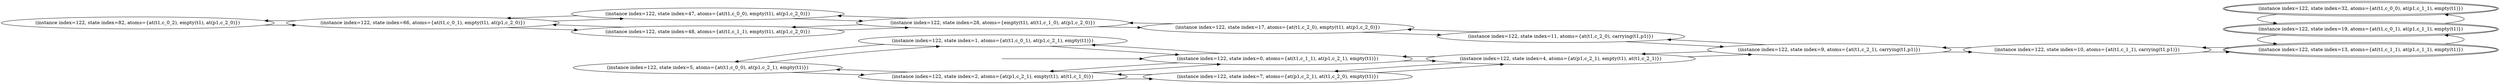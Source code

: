 digraph {
rankdir="LR"
s82[label="(instance index=122, state index=82, atoms={at(t1,c_0_2), empty(t1), at(p1,c_2_0)})"]
s66[label="(instance index=122, state index=66, atoms={at(t1,c_0_1), empty(t1), at(p1,c_2_0)})"]
s47[label="(instance index=122, state index=47, atoms={at(t1,c_0_0), empty(t1), at(p1,c_2_0)})"]
s5[label="(instance index=122, state index=5, atoms={at(t1,c_0_0), at(p1,c_2_1), empty(t1)})"]
s48[label="(instance index=122, state index=48, atoms={at(t1,c_1_1), empty(t1), at(p1,c_2_0)})"]
s1[label="(instance index=122, state index=1, atoms={at(t1,c_0_1), at(p1,c_2_1), empty(t1)})"]
s2[label="(instance index=122, state index=2, atoms={at(p1,c_2_1), empty(t1), at(t1,c_1_0)})"]
s28[label="(instance index=122, state index=28, atoms={empty(t1), at(t1,c_1_0), at(p1,c_2_0)})"]
s0[label="(instance index=122, state index=0, atoms={at(t1,c_1_1), at(p1,c_2_1), empty(t1)})"]
s17[label="(instance index=122, state index=17, atoms={at(t1,c_2_0), empty(t1), at(p1,c_2_0)})"]
s7[label="(instance index=122, state index=7, atoms={at(p1,c_2_1), at(t1,c_2_0), empty(t1)})"]
s4[label="(instance index=122, state index=4, atoms={at(p1,c_2_1), empty(t1), at(t1,c_2_1)})"]
s11[label="(instance index=122, state index=11, atoms={at(t1,c_2_0), carrying(t1,p1)})"]
s9[label="(instance index=122, state index=9, atoms={at(t1,c_2_1), carrying(t1,p1)})"]
s10[label="(instance index=122, state index=10, atoms={at(t1,c_1_1), carrying(t1,p1)})"]
s13[peripheries=2,label="(instance index=122, state index=13, atoms={at(t1,c_1_1), at(p1,c_1_1), empty(t1)})"]
s19[peripheries=2,label="(instance index=122, state index=19, atoms={at(t1,c_0_1), at(p1,c_1_1), empty(t1)})"]
s32[peripheries=2,label="(instance index=122, state index=32, atoms={at(t1,c_0_0), at(p1,c_1_1), empty(t1)})"]
Dangling [ label = "", style = invis ]
{ rank = same; Dangling }
Dangling -> s0
{ rank = same; s0}
{ rank = same; s66}
{ rank = same; s47,s5,s48}
{ rank = same; s1,s2,s28}
{ rank = same; s0,s17,s7}
{ rank = same; s4,s11}
{ rank = same; s9}
{ rank = same; s10}
{ rank = same; s13,s19,s32}
{
s82->s66
}
{
s66->s47
s66->s82
s66->s48
}
{
s47->s28
s47->s66
s5->s2
s5->s1
s48->s28
s48->s66
}
{
s1->s5
s1->s0
s2->s7
s2->s5
s2->s0
s28->s47
s28->s17
s28->s48
}
{
s0->s2
s0->s4
s0->s1
s17->s28
s17->s11
s7->s4
s7->s2
}
{
s4->s7
s4->s9
s4->s0
s11->s9
s11->s17
}
{
s9->s11
s9->s4
s9->s10
}
{
s10->s13
s10->s9
}
{
s13->s19
s13->s10
s19->s13
s19->s32
s32->s19
}
}
